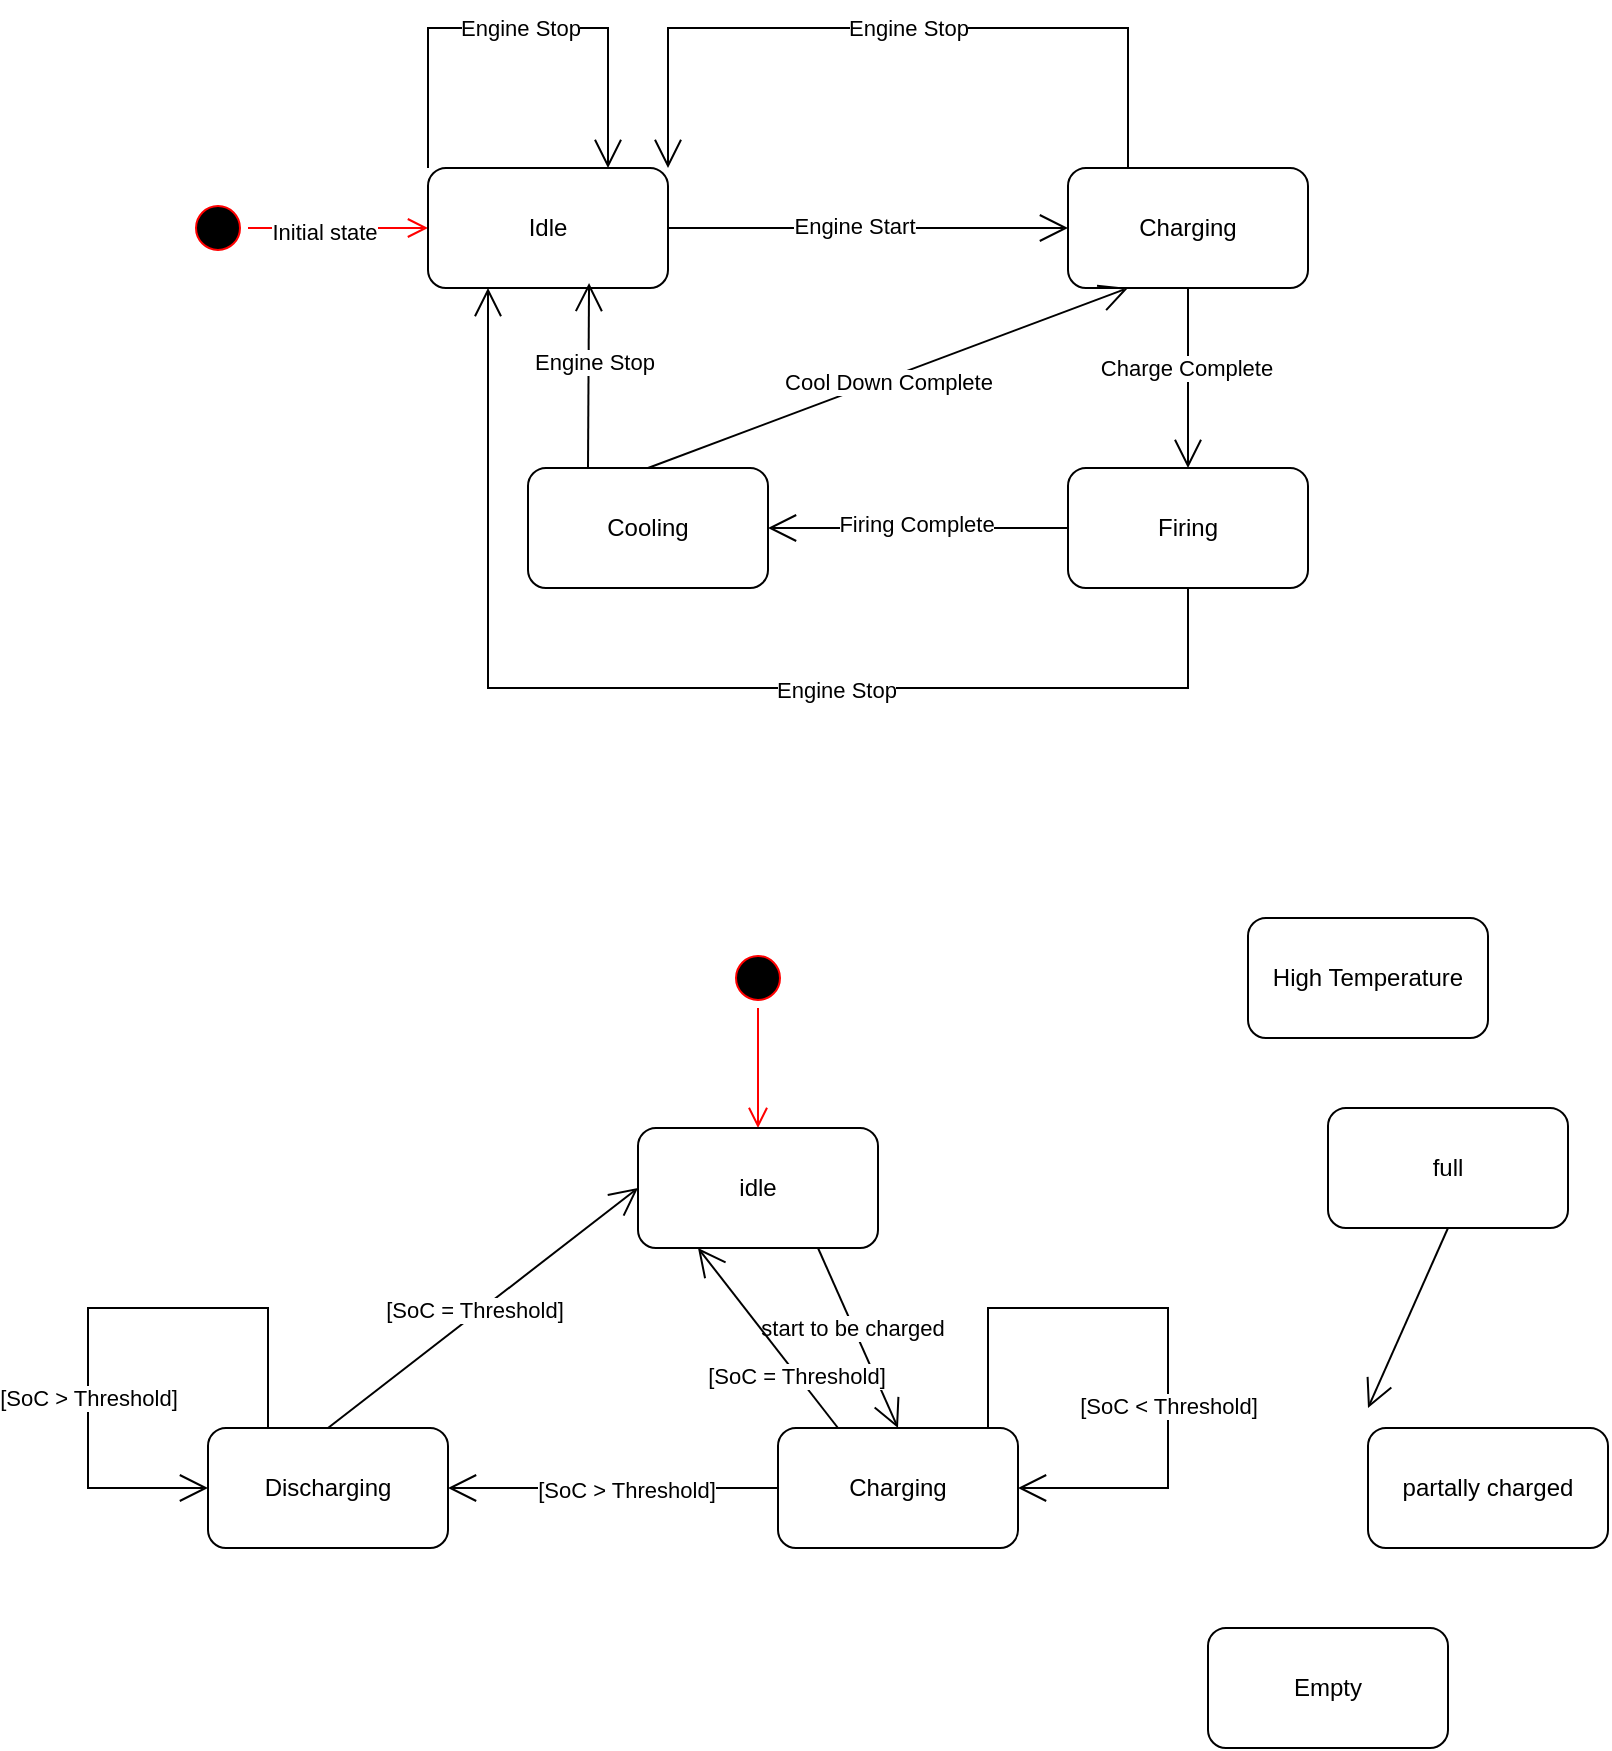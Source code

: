 <mxfile version="24.8.3">
  <diagram name="Page-1" id="_TgkaefdaCbVhhmR3HBw">
    <mxGraphModel dx="784" dy="460" grid="1" gridSize="10" guides="1" tooltips="1" connect="1" arrows="1" fold="1" page="1" pageScale="1" pageWidth="850" pageHeight="1100" math="0" shadow="0">
      <root>
        <mxCell id="0" />
        <mxCell id="1" parent="0" />
        <mxCell id="X1xfFscOKBCXzeo_0rOh-1" value="" style="ellipse;html=1;shape=startState;fillColor=#000000;strokeColor=#ff0000;" parent="1" vertex="1">
          <mxGeometry x="130" y="175" width="30" height="30" as="geometry" />
        </mxCell>
        <mxCell id="X1xfFscOKBCXzeo_0rOh-2" value="" style="edgeStyle=orthogonalEdgeStyle;html=1;verticalAlign=bottom;endArrow=open;endSize=8;strokeColor=#ff0000;rounded=0;entryX=0;entryY=0.5;entryDx=0;entryDy=0;" parent="1" source="X1xfFscOKBCXzeo_0rOh-1" target="X1xfFscOKBCXzeo_0rOh-4" edge="1">
          <mxGeometry relative="1" as="geometry">
            <mxPoint x="250" y="190" as="targetPoint" />
          </mxGeometry>
        </mxCell>
        <mxCell id="X1xfFscOKBCXzeo_0rOh-9" value="Initial state" style="edgeLabel;html=1;align=center;verticalAlign=middle;resizable=0;points=[];" parent="X1xfFscOKBCXzeo_0rOh-2" vertex="1" connectable="0">
          <mxGeometry x="-0.156" y="-2" relative="1" as="geometry">
            <mxPoint as="offset" />
          </mxGeometry>
        </mxCell>
        <mxCell id="X1xfFscOKBCXzeo_0rOh-4" value="Idle" style="rounded=1;whiteSpace=wrap;html=1;" parent="1" vertex="1">
          <mxGeometry x="250" y="160" width="120" height="60" as="geometry" />
        </mxCell>
        <mxCell id="X1xfFscOKBCXzeo_0rOh-6" value="Charging" style="rounded=1;whiteSpace=wrap;html=1;" parent="1" vertex="1">
          <mxGeometry x="570" y="160" width="120" height="60" as="geometry" />
        </mxCell>
        <mxCell id="X1xfFscOKBCXzeo_0rOh-7" value="Firing" style="rounded=1;whiteSpace=wrap;html=1;" parent="1" vertex="1">
          <mxGeometry x="570" y="310" width="120" height="60" as="geometry" />
        </mxCell>
        <mxCell id="X1xfFscOKBCXzeo_0rOh-8" value="Cooling" style="rounded=1;whiteSpace=wrap;html=1;" parent="1" vertex="1">
          <mxGeometry x="300" y="310" width="120" height="60" as="geometry" />
        </mxCell>
        <mxCell id="X1xfFscOKBCXzeo_0rOh-10" value="" style="endArrow=open;endFill=1;endSize=12;html=1;rounded=0;exitX=1;exitY=0.5;exitDx=0;exitDy=0;entryX=0;entryY=0.5;entryDx=0;entryDy=0;" parent="1" source="X1xfFscOKBCXzeo_0rOh-4" target="X1xfFscOKBCXzeo_0rOh-6" edge="1">
          <mxGeometry width="160" relative="1" as="geometry">
            <mxPoint x="340" y="240" as="sourcePoint" />
            <mxPoint x="500" y="240" as="targetPoint" />
          </mxGeometry>
        </mxCell>
        <mxCell id="X1xfFscOKBCXzeo_0rOh-11" value="Engine Start" style="edgeLabel;html=1;align=center;verticalAlign=middle;resizable=0;points=[];" parent="X1xfFscOKBCXzeo_0rOh-10" vertex="1" connectable="0">
          <mxGeometry x="-0.07" y="1" relative="1" as="geometry">
            <mxPoint as="offset" />
          </mxGeometry>
        </mxCell>
        <mxCell id="X1xfFscOKBCXzeo_0rOh-12" value="" style="endArrow=open;endFill=1;endSize=12;html=1;rounded=0;exitX=0.5;exitY=1;exitDx=0;exitDy=0;entryX=0.5;entryY=0;entryDx=0;entryDy=0;" parent="1" source="X1xfFscOKBCXzeo_0rOh-6" target="X1xfFscOKBCXzeo_0rOh-7" edge="1">
          <mxGeometry width="160" relative="1" as="geometry">
            <mxPoint x="340" y="240" as="sourcePoint" />
            <mxPoint x="500" y="240" as="targetPoint" />
          </mxGeometry>
        </mxCell>
        <mxCell id="X1xfFscOKBCXzeo_0rOh-13" value="Charge Complete" style="edgeLabel;html=1;align=center;verticalAlign=middle;resizable=0;points=[];" parent="X1xfFscOKBCXzeo_0rOh-12" vertex="1" connectable="0">
          <mxGeometry x="-0.111" y="-1" relative="1" as="geometry">
            <mxPoint as="offset" />
          </mxGeometry>
        </mxCell>
        <mxCell id="X1xfFscOKBCXzeo_0rOh-14" value="" style="endArrow=open;endFill=1;endSize=12;html=1;rounded=0;exitX=0;exitY=0.5;exitDx=0;exitDy=0;entryX=1;entryY=0.5;entryDx=0;entryDy=0;" parent="1" source="X1xfFscOKBCXzeo_0rOh-7" target="X1xfFscOKBCXzeo_0rOh-8" edge="1">
          <mxGeometry width="160" relative="1" as="geometry">
            <mxPoint x="340" y="240" as="sourcePoint" />
            <mxPoint x="500" y="240" as="targetPoint" />
          </mxGeometry>
        </mxCell>
        <mxCell id="X1xfFscOKBCXzeo_0rOh-15" value="Firing Complete" style="edgeLabel;html=1;align=center;verticalAlign=middle;resizable=0;points=[];" parent="X1xfFscOKBCXzeo_0rOh-14" vertex="1" connectable="0">
          <mxGeometry x="0.013" y="-2" relative="1" as="geometry">
            <mxPoint as="offset" />
          </mxGeometry>
        </mxCell>
        <mxCell id="X1xfFscOKBCXzeo_0rOh-16" value="" style="endArrow=open;endFill=1;endSize=12;html=1;rounded=0;exitX=0.5;exitY=0;exitDx=0;exitDy=0;entryX=0.25;entryY=1;entryDx=0;entryDy=0;" parent="1" source="X1xfFscOKBCXzeo_0rOh-8" target="X1xfFscOKBCXzeo_0rOh-6" edge="1">
          <mxGeometry width="160" relative="1" as="geometry">
            <mxPoint x="340" y="240" as="sourcePoint" />
            <mxPoint x="500" y="240" as="targetPoint" />
          </mxGeometry>
        </mxCell>
        <mxCell id="X1xfFscOKBCXzeo_0rOh-17" value="Cool Down Complete" style="edgeLabel;html=1;align=center;verticalAlign=middle;resizable=0;points=[];" parent="X1xfFscOKBCXzeo_0rOh-16" vertex="1" connectable="0">
          <mxGeometry x="-0.01" y="-1" relative="1" as="geometry">
            <mxPoint as="offset" />
          </mxGeometry>
        </mxCell>
        <mxCell id="X1xfFscOKBCXzeo_0rOh-18" value="" style="endArrow=open;endFill=1;endSize=12;html=1;rounded=0;entryX=0.75;entryY=0;entryDx=0;entryDy=0;exitX=0;exitY=0;exitDx=0;exitDy=0;" parent="1" source="X1xfFscOKBCXzeo_0rOh-4" target="X1xfFscOKBCXzeo_0rOh-4" edge="1">
          <mxGeometry width="160" relative="1" as="geometry">
            <mxPoint x="220" y="80" as="sourcePoint" />
            <mxPoint x="500" y="240" as="targetPoint" />
            <Array as="points">
              <mxPoint x="250" y="90" />
              <mxPoint x="340" y="90" />
            </Array>
          </mxGeometry>
        </mxCell>
        <mxCell id="X1xfFscOKBCXzeo_0rOh-21" value="Engine Stop" style="edgeLabel;html=1;align=center;verticalAlign=middle;resizable=0;points=[];" parent="X1xfFscOKBCXzeo_0rOh-18" vertex="1" connectable="0">
          <mxGeometry x="0.009" relative="1" as="geometry">
            <mxPoint as="offset" />
          </mxGeometry>
        </mxCell>
        <mxCell id="X1xfFscOKBCXzeo_0rOh-22" value="" style="endArrow=open;endFill=1;endSize=12;html=1;rounded=0;entryX=1;entryY=0;entryDx=0;entryDy=0;exitX=0.25;exitY=0;exitDx=0;exitDy=0;" parent="1" source="X1xfFscOKBCXzeo_0rOh-6" target="X1xfFscOKBCXzeo_0rOh-4" edge="1">
          <mxGeometry width="160" relative="1" as="geometry">
            <mxPoint x="340" y="240" as="sourcePoint" />
            <mxPoint x="500" y="240" as="targetPoint" />
            <Array as="points">
              <mxPoint x="600" y="90" />
              <mxPoint x="370" y="90" />
            </Array>
          </mxGeometry>
        </mxCell>
        <mxCell id="X1xfFscOKBCXzeo_0rOh-23" value="Engine Stop" style="edgeLabel;html=1;align=center;verticalAlign=middle;resizable=0;points=[];" parent="X1xfFscOKBCXzeo_0rOh-22" vertex="1" connectable="0">
          <mxGeometry x="-0.027" relative="1" as="geometry">
            <mxPoint as="offset" />
          </mxGeometry>
        </mxCell>
        <mxCell id="X1xfFscOKBCXzeo_0rOh-24" value="" style="endArrow=open;endFill=1;endSize=12;html=1;rounded=0;exitX=0.5;exitY=1;exitDx=0;exitDy=0;entryX=0.25;entryY=1;entryDx=0;entryDy=0;" parent="1" source="X1xfFscOKBCXzeo_0rOh-7" target="X1xfFscOKBCXzeo_0rOh-4" edge="1">
          <mxGeometry width="160" relative="1" as="geometry">
            <mxPoint x="340" y="240" as="sourcePoint" />
            <mxPoint x="500" y="240" as="targetPoint" />
            <Array as="points">
              <mxPoint x="630" y="420" />
              <mxPoint x="280" y="420" />
            </Array>
          </mxGeometry>
        </mxCell>
        <mxCell id="X1xfFscOKBCXzeo_0rOh-25" value="Engine Stop" style="edgeLabel;html=1;align=center;verticalAlign=middle;resizable=0;points=[];" parent="X1xfFscOKBCXzeo_0rOh-24" vertex="1" connectable="0">
          <mxGeometry x="-0.247" y="1" relative="1" as="geometry">
            <mxPoint as="offset" />
          </mxGeometry>
        </mxCell>
        <mxCell id="X1xfFscOKBCXzeo_0rOh-26" value="" style="endArrow=open;endFill=1;endSize=12;html=1;rounded=0;exitX=0.25;exitY=0;exitDx=0;exitDy=0;entryX=0.671;entryY=0.958;entryDx=0;entryDy=0;entryPerimeter=0;" parent="1" source="X1xfFscOKBCXzeo_0rOh-8" target="X1xfFscOKBCXzeo_0rOh-4" edge="1">
          <mxGeometry width="160" relative="1" as="geometry">
            <mxPoint x="340" y="240" as="sourcePoint" />
            <mxPoint x="500" y="240" as="targetPoint" />
          </mxGeometry>
        </mxCell>
        <mxCell id="X1xfFscOKBCXzeo_0rOh-27" value="Engine Stop" style="edgeLabel;html=1;align=center;verticalAlign=middle;resizable=0;points=[];" parent="X1xfFscOKBCXzeo_0rOh-26" vertex="1" connectable="0">
          <mxGeometry x="0.146" y="-2" relative="1" as="geometry">
            <mxPoint as="offset" />
          </mxGeometry>
        </mxCell>
        <mxCell id="VHD7gK2-Nl_4rJqmcwvM-1" value="" style="ellipse;html=1;shape=startState;fillColor=#000000;strokeColor=#ff0000;" vertex="1" parent="1">
          <mxGeometry x="400" y="550" width="30" height="30" as="geometry" />
        </mxCell>
        <mxCell id="VHD7gK2-Nl_4rJqmcwvM-2" value="" style="edgeStyle=orthogonalEdgeStyle;html=1;verticalAlign=bottom;endArrow=open;endSize=8;strokeColor=#ff0000;rounded=0;" edge="1" source="VHD7gK2-Nl_4rJqmcwvM-1" parent="1">
          <mxGeometry relative="1" as="geometry">
            <mxPoint x="415" y="640" as="targetPoint" />
          </mxGeometry>
        </mxCell>
        <mxCell id="VHD7gK2-Nl_4rJqmcwvM-3" value="full" style="rounded=1;whiteSpace=wrap;html=1;" vertex="1" parent="1">
          <mxGeometry x="700" y="630" width="120" height="60" as="geometry" />
        </mxCell>
        <mxCell id="VHD7gK2-Nl_4rJqmcwvM-6" value="High Temperature" style="rounded=1;whiteSpace=wrap;html=1;" vertex="1" parent="1">
          <mxGeometry x="660" y="535" width="120" height="60" as="geometry" />
        </mxCell>
        <mxCell id="VHD7gK2-Nl_4rJqmcwvM-8" value="partally charged" style="rounded=1;whiteSpace=wrap;html=1;" vertex="1" parent="1">
          <mxGeometry x="720" y="790" width="120" height="60" as="geometry" />
        </mxCell>
        <mxCell id="VHD7gK2-Nl_4rJqmcwvM-9" value="Empty" style="rounded=1;whiteSpace=wrap;html=1;" vertex="1" parent="1">
          <mxGeometry x="640" y="890" width="120" height="60" as="geometry" />
        </mxCell>
        <mxCell id="VHD7gK2-Nl_4rJqmcwvM-10" value="" style="endArrow=open;endFill=1;endSize=12;html=1;rounded=0;exitX=0.5;exitY=1;exitDx=0;exitDy=0;entryX=0.5;entryY=0;entryDx=0;entryDy=0;" edge="1" parent="1" source="VHD7gK2-Nl_4rJqmcwvM-3">
          <mxGeometry width="160" relative="1" as="geometry">
            <mxPoint x="480" y="720" as="sourcePoint" />
            <mxPoint x="720" y="780" as="targetPoint" />
          </mxGeometry>
        </mxCell>
        <mxCell id="VHD7gK2-Nl_4rJqmcwvM-11" value="idle" style="rounded=1;whiteSpace=wrap;html=1;" vertex="1" parent="1">
          <mxGeometry x="355" y="640" width="120" height="60" as="geometry" />
        </mxCell>
        <mxCell id="VHD7gK2-Nl_4rJqmcwvM-12" value="Charging" style="rounded=1;whiteSpace=wrap;html=1;" vertex="1" parent="1">
          <mxGeometry x="425" y="790" width="120" height="60" as="geometry" />
        </mxCell>
        <mxCell id="VHD7gK2-Nl_4rJqmcwvM-13" value="" style="endArrow=open;endFill=1;endSize=12;html=1;rounded=0;entryX=0.5;entryY=0;entryDx=0;entryDy=0;exitX=0.75;exitY=1;exitDx=0;exitDy=0;" edge="1" parent="1" source="VHD7gK2-Nl_4rJqmcwvM-11" target="VHD7gK2-Nl_4rJqmcwvM-12">
          <mxGeometry width="160" relative="1" as="geometry">
            <mxPoint x="340" y="690" as="sourcePoint" />
            <mxPoint x="500" y="690" as="targetPoint" />
          </mxGeometry>
        </mxCell>
        <mxCell id="VHD7gK2-Nl_4rJqmcwvM-15" value="start to be charged" style="edgeLabel;html=1;align=center;verticalAlign=middle;resizable=0;points=[];" vertex="1" connectable="0" parent="VHD7gK2-Nl_4rJqmcwvM-13">
          <mxGeometry x="-0.116" y="-1" relative="1" as="geometry">
            <mxPoint as="offset" />
          </mxGeometry>
        </mxCell>
        <mxCell id="VHD7gK2-Nl_4rJqmcwvM-14" value="" style="endArrow=open;endFill=1;endSize=12;html=1;rounded=0;exitX=0.75;exitY=0;exitDx=0;exitDy=0;edgeStyle=orthogonalEdgeStyle;entryX=1;entryY=0.5;entryDx=0;entryDy=0;" edge="1" parent="1" source="VHD7gK2-Nl_4rJqmcwvM-12" target="VHD7gK2-Nl_4rJqmcwvM-12">
          <mxGeometry width="160" relative="1" as="geometry">
            <mxPoint x="520" y="710" as="sourcePoint" />
            <mxPoint x="600" y="750" as="targetPoint" />
            <Array as="points">
              <mxPoint x="530" y="730" />
              <mxPoint x="620" y="730" />
              <mxPoint x="620" y="820" />
            </Array>
          </mxGeometry>
        </mxCell>
        <mxCell id="VHD7gK2-Nl_4rJqmcwvM-16" value="[SoC &amp;lt; Threshold]" style="edgeLabel;html=1;align=center;verticalAlign=middle;resizable=0;points=[];" vertex="1" connectable="0" parent="VHD7gK2-Nl_4rJqmcwvM-14">
          <mxGeometry x="0.298" relative="1" as="geometry">
            <mxPoint as="offset" />
          </mxGeometry>
        </mxCell>
        <mxCell id="VHD7gK2-Nl_4rJqmcwvM-17" value="" style="endArrow=open;endFill=1;endSize=12;html=1;rounded=0;entryX=0.25;entryY=1;entryDx=0;entryDy=0;exitX=0.25;exitY=0;exitDx=0;exitDy=0;" edge="1" parent="1" source="VHD7gK2-Nl_4rJqmcwvM-12" target="VHD7gK2-Nl_4rJqmcwvM-11">
          <mxGeometry width="160" relative="1" as="geometry">
            <mxPoint x="450" y="770" as="sourcePoint" />
            <mxPoint x="610" y="770" as="targetPoint" />
          </mxGeometry>
        </mxCell>
        <mxCell id="VHD7gK2-Nl_4rJqmcwvM-18" value="[SoC = Threshold]" style="edgeLabel;html=1;align=center;verticalAlign=middle;resizable=0;points=[];" vertex="1" connectable="0" parent="VHD7gK2-Nl_4rJqmcwvM-17">
          <mxGeometry x="-0.403" y="1" relative="1" as="geometry">
            <mxPoint as="offset" />
          </mxGeometry>
        </mxCell>
        <mxCell id="VHD7gK2-Nl_4rJqmcwvM-19" value="Discharging" style="rounded=1;whiteSpace=wrap;html=1;" vertex="1" parent="1">
          <mxGeometry x="140" y="790" width="120" height="60" as="geometry" />
        </mxCell>
        <mxCell id="VHD7gK2-Nl_4rJqmcwvM-20" value="" style="endArrow=open;endFill=1;endSize=12;html=1;rounded=0;entryX=1;entryY=0.5;entryDx=0;entryDy=0;exitX=0;exitY=0.5;exitDx=0;exitDy=0;" edge="1" parent="1" source="VHD7gK2-Nl_4rJqmcwvM-12" target="VHD7gK2-Nl_4rJqmcwvM-19">
          <mxGeometry width="160" relative="1" as="geometry">
            <mxPoint x="350" y="790" as="sourcePoint" />
            <mxPoint x="510" y="790" as="targetPoint" />
          </mxGeometry>
        </mxCell>
        <mxCell id="VHD7gK2-Nl_4rJqmcwvM-21" value="[SoC &amp;gt; Threshold]" style="edgeLabel;html=1;align=center;verticalAlign=middle;resizable=0;points=[];" vertex="1" connectable="0" parent="VHD7gK2-Nl_4rJqmcwvM-20">
          <mxGeometry x="-0.074" y="1" relative="1" as="geometry">
            <mxPoint as="offset" />
          </mxGeometry>
        </mxCell>
        <mxCell id="VHD7gK2-Nl_4rJqmcwvM-22" value="" style="endArrow=open;endFill=1;endSize=12;html=1;rounded=0;exitX=0.5;exitY=0;exitDx=0;exitDy=0;entryX=0;entryY=0.5;entryDx=0;entryDy=0;" edge="1" parent="1" source="VHD7gK2-Nl_4rJqmcwvM-19" target="VHD7gK2-Nl_4rJqmcwvM-11">
          <mxGeometry width="160" relative="1" as="geometry">
            <mxPoint x="350" y="730" as="sourcePoint" />
            <mxPoint x="510" y="730" as="targetPoint" />
          </mxGeometry>
        </mxCell>
        <mxCell id="VHD7gK2-Nl_4rJqmcwvM-23" value="[SoC&amp;nbsp;= Threshold]" style="edgeLabel;html=1;align=center;verticalAlign=middle;resizable=0;points=[];" vertex="1" connectable="0" parent="VHD7gK2-Nl_4rJqmcwvM-22">
          <mxGeometry x="-0.04" y="2" relative="1" as="geometry">
            <mxPoint as="offset" />
          </mxGeometry>
        </mxCell>
        <mxCell id="VHD7gK2-Nl_4rJqmcwvM-24" value="" style="endArrow=open;endFill=1;endSize=12;html=1;rounded=0;exitX=0.25;exitY=0;exitDx=0;exitDy=0;entryX=0;entryY=0.5;entryDx=0;entryDy=0;" edge="1" parent="1" source="VHD7gK2-Nl_4rJqmcwvM-19" target="VHD7gK2-Nl_4rJqmcwvM-19">
          <mxGeometry width="160" relative="1" as="geometry">
            <mxPoint x="320" y="670" as="sourcePoint" />
            <mxPoint x="80" y="820" as="targetPoint" />
            <Array as="points">
              <mxPoint x="170" y="730" />
              <mxPoint x="80" y="730" />
              <mxPoint x="80" y="820" />
            </Array>
          </mxGeometry>
        </mxCell>
        <mxCell id="VHD7gK2-Nl_4rJqmcwvM-25" value="[SoC &amp;gt; Threshold]" style="edgeLabel;html=1;align=center;verticalAlign=middle;resizable=0;points=[];" vertex="1" connectable="0" parent="VHD7gK2-Nl_4rJqmcwvM-24">
          <mxGeometry x="0.3" relative="1" as="geometry">
            <mxPoint as="offset" />
          </mxGeometry>
        </mxCell>
      </root>
    </mxGraphModel>
  </diagram>
</mxfile>
